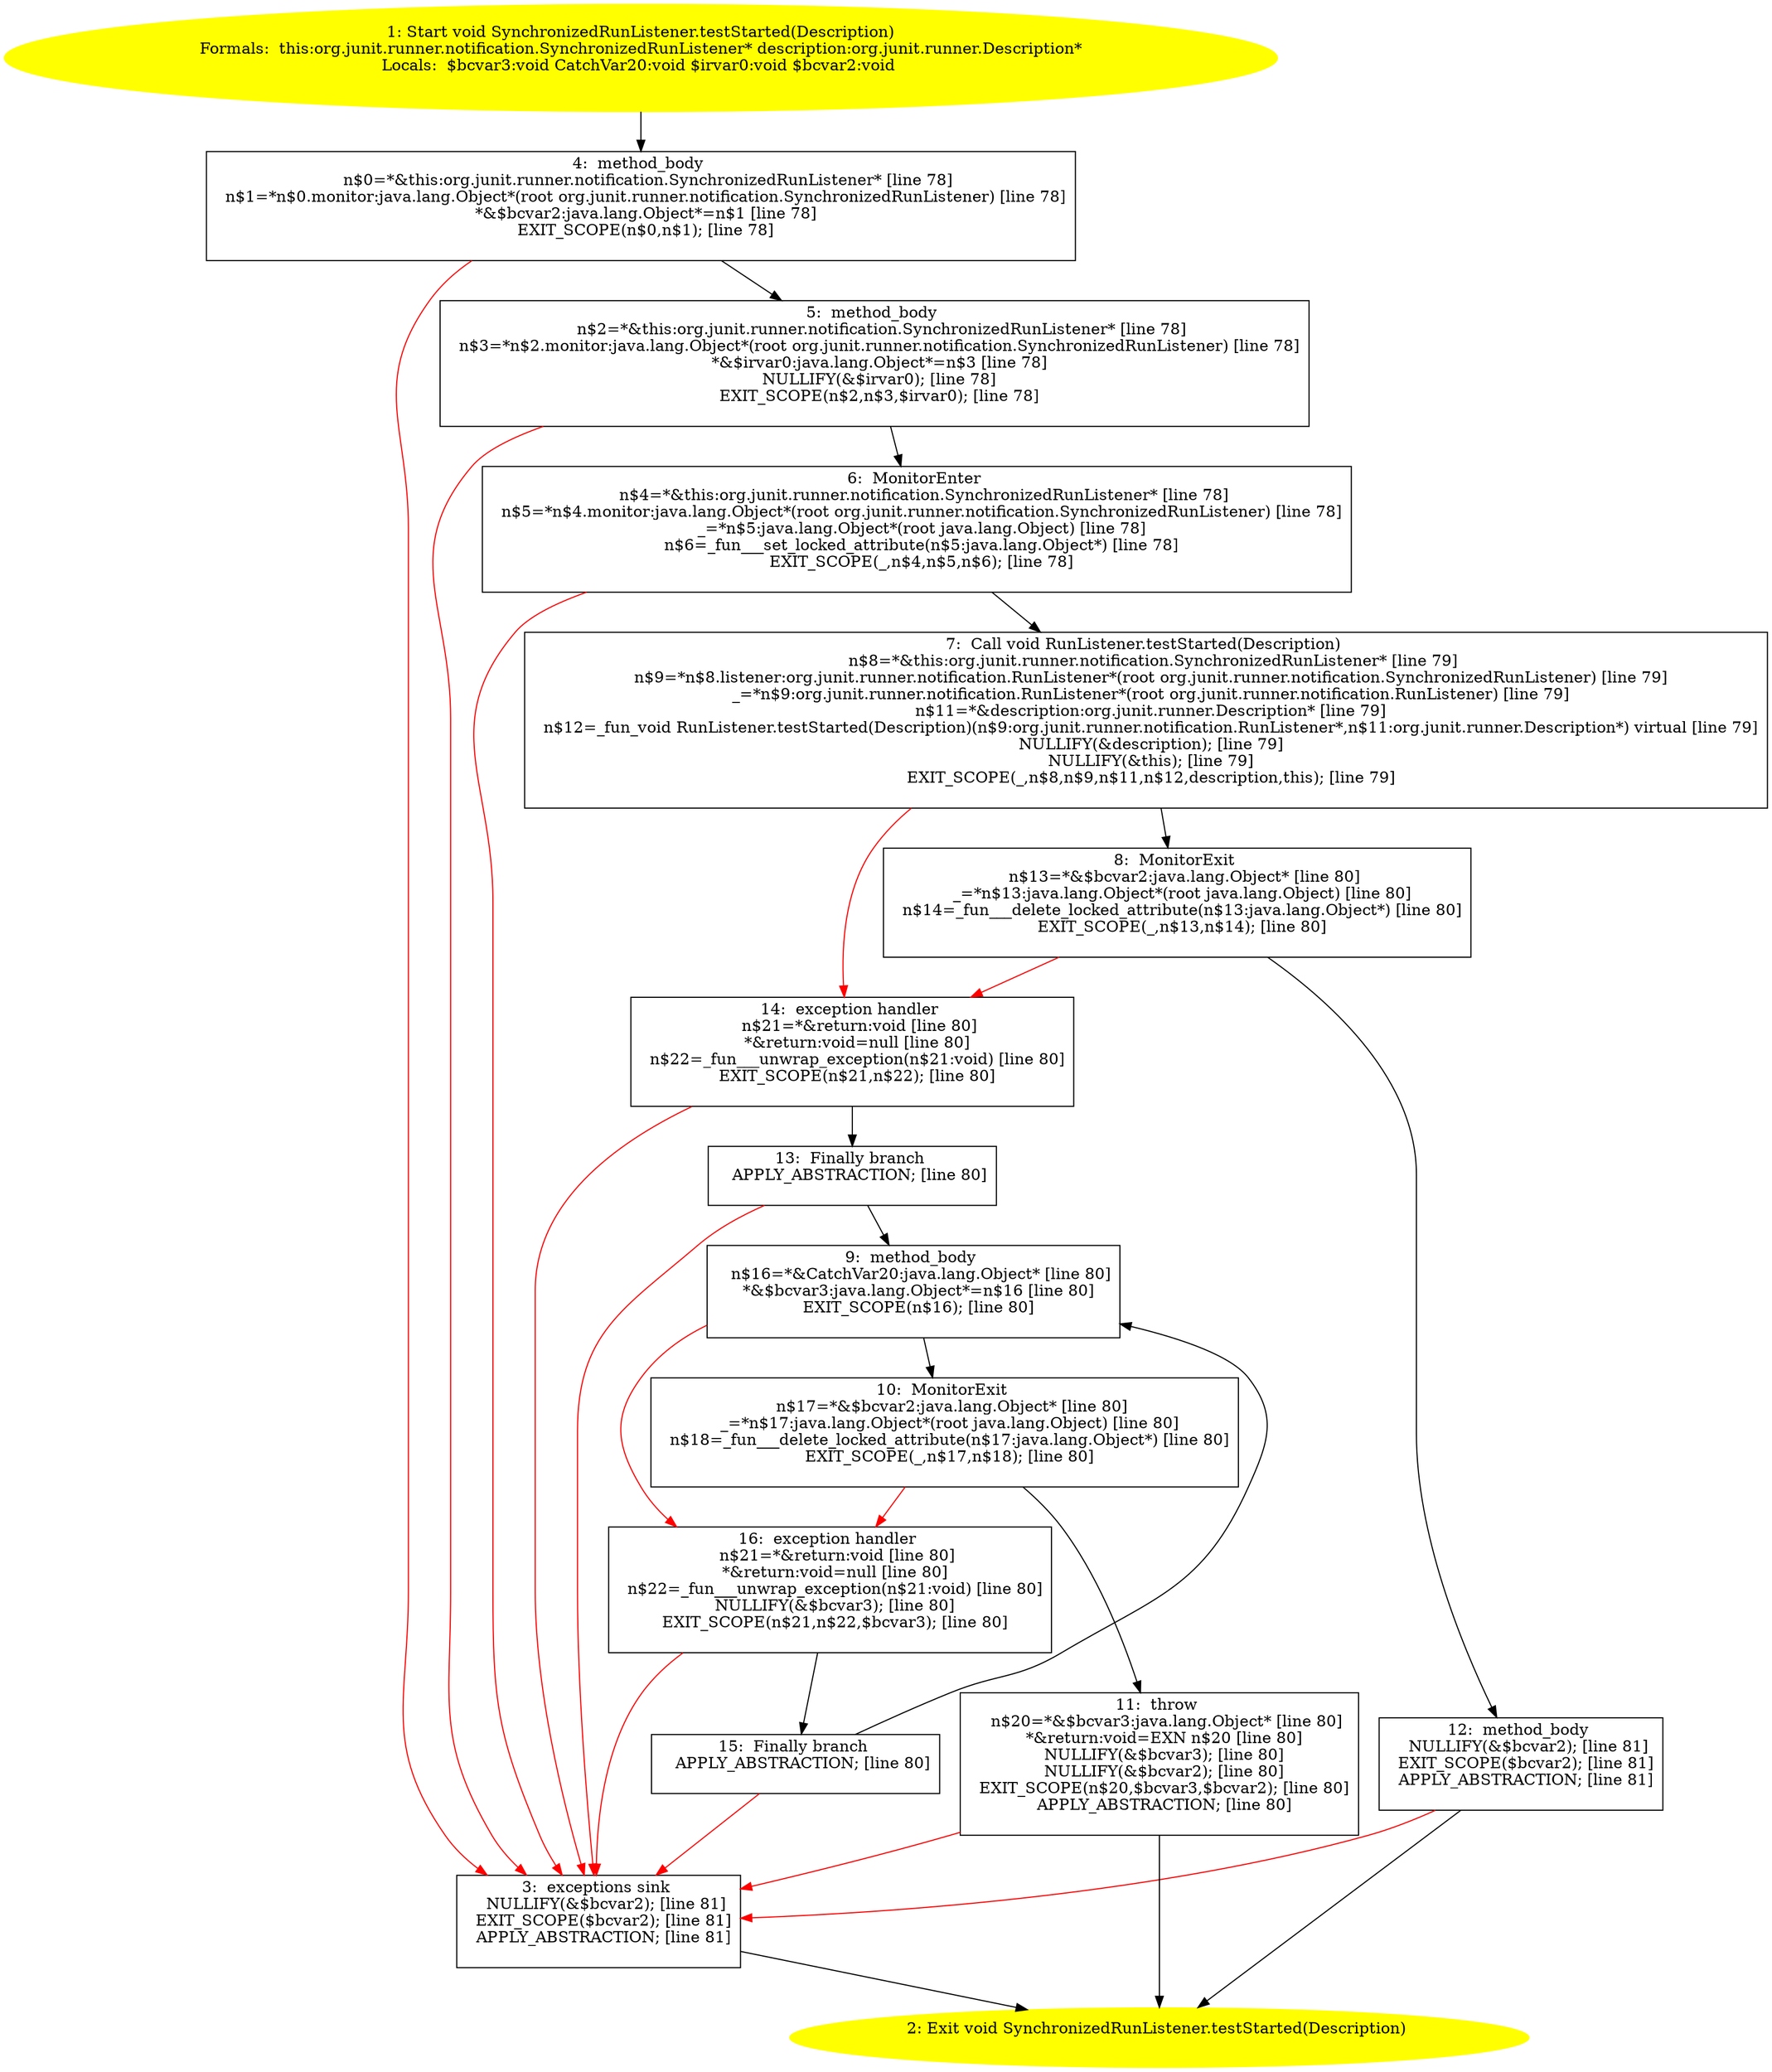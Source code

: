 /* @generated */
digraph cfg {
"org.junit.runner.notification.SynchronizedRunListener.testStarted(org.junit.runner.Description):void.bfa7477a033108ad260af794c0fc25cd_1" [label="1: Start void SynchronizedRunListener.testStarted(Description)\nFormals:  this:org.junit.runner.notification.SynchronizedRunListener* description:org.junit.runner.Description*\nLocals:  $bcvar3:void CatchVar20:void $irvar0:void $bcvar2:void \n  " color=yellow style=filled]
	

	 "org.junit.runner.notification.SynchronizedRunListener.testStarted(org.junit.runner.Description):void.bfa7477a033108ad260af794c0fc25cd_1" -> "org.junit.runner.notification.SynchronizedRunListener.testStarted(org.junit.runner.Description):void.bfa7477a033108ad260af794c0fc25cd_4" ;
"org.junit.runner.notification.SynchronizedRunListener.testStarted(org.junit.runner.Description):void.bfa7477a033108ad260af794c0fc25cd_2" [label="2: Exit void SynchronizedRunListener.testStarted(Description) \n  " color=yellow style=filled]
	

"org.junit.runner.notification.SynchronizedRunListener.testStarted(org.junit.runner.Description):void.bfa7477a033108ad260af794c0fc25cd_3" [label="3:  exceptions sink \n   NULLIFY(&$bcvar2); [line 81]\n  EXIT_SCOPE($bcvar2); [line 81]\n  APPLY_ABSTRACTION; [line 81]\n " shape="box"]
	

	 "org.junit.runner.notification.SynchronizedRunListener.testStarted(org.junit.runner.Description):void.bfa7477a033108ad260af794c0fc25cd_3" -> "org.junit.runner.notification.SynchronizedRunListener.testStarted(org.junit.runner.Description):void.bfa7477a033108ad260af794c0fc25cd_2" ;
"org.junit.runner.notification.SynchronizedRunListener.testStarted(org.junit.runner.Description):void.bfa7477a033108ad260af794c0fc25cd_4" [label="4:  method_body \n   n$0=*&this:org.junit.runner.notification.SynchronizedRunListener* [line 78]\n  n$1=*n$0.monitor:java.lang.Object*(root org.junit.runner.notification.SynchronizedRunListener) [line 78]\n  *&$bcvar2:java.lang.Object*=n$1 [line 78]\n  EXIT_SCOPE(n$0,n$1); [line 78]\n " shape="box"]
	

	 "org.junit.runner.notification.SynchronizedRunListener.testStarted(org.junit.runner.Description):void.bfa7477a033108ad260af794c0fc25cd_4" -> "org.junit.runner.notification.SynchronizedRunListener.testStarted(org.junit.runner.Description):void.bfa7477a033108ad260af794c0fc25cd_5" ;
	 "org.junit.runner.notification.SynchronizedRunListener.testStarted(org.junit.runner.Description):void.bfa7477a033108ad260af794c0fc25cd_4" -> "org.junit.runner.notification.SynchronizedRunListener.testStarted(org.junit.runner.Description):void.bfa7477a033108ad260af794c0fc25cd_3" [color="red" ];
"org.junit.runner.notification.SynchronizedRunListener.testStarted(org.junit.runner.Description):void.bfa7477a033108ad260af794c0fc25cd_5" [label="5:  method_body \n   n$2=*&this:org.junit.runner.notification.SynchronizedRunListener* [line 78]\n  n$3=*n$2.monitor:java.lang.Object*(root org.junit.runner.notification.SynchronizedRunListener) [line 78]\n  *&$irvar0:java.lang.Object*=n$3 [line 78]\n  NULLIFY(&$irvar0); [line 78]\n  EXIT_SCOPE(n$2,n$3,$irvar0); [line 78]\n " shape="box"]
	

	 "org.junit.runner.notification.SynchronizedRunListener.testStarted(org.junit.runner.Description):void.bfa7477a033108ad260af794c0fc25cd_5" -> "org.junit.runner.notification.SynchronizedRunListener.testStarted(org.junit.runner.Description):void.bfa7477a033108ad260af794c0fc25cd_6" ;
	 "org.junit.runner.notification.SynchronizedRunListener.testStarted(org.junit.runner.Description):void.bfa7477a033108ad260af794c0fc25cd_5" -> "org.junit.runner.notification.SynchronizedRunListener.testStarted(org.junit.runner.Description):void.bfa7477a033108ad260af794c0fc25cd_3" [color="red" ];
"org.junit.runner.notification.SynchronizedRunListener.testStarted(org.junit.runner.Description):void.bfa7477a033108ad260af794c0fc25cd_6" [label="6:  MonitorEnter \n   n$4=*&this:org.junit.runner.notification.SynchronizedRunListener* [line 78]\n  n$5=*n$4.monitor:java.lang.Object*(root org.junit.runner.notification.SynchronizedRunListener) [line 78]\n  _=*n$5:java.lang.Object*(root java.lang.Object) [line 78]\n  n$6=_fun___set_locked_attribute(n$5:java.lang.Object*) [line 78]\n  EXIT_SCOPE(_,n$4,n$5,n$6); [line 78]\n " shape="box"]
	

	 "org.junit.runner.notification.SynchronizedRunListener.testStarted(org.junit.runner.Description):void.bfa7477a033108ad260af794c0fc25cd_6" -> "org.junit.runner.notification.SynchronizedRunListener.testStarted(org.junit.runner.Description):void.bfa7477a033108ad260af794c0fc25cd_7" ;
	 "org.junit.runner.notification.SynchronizedRunListener.testStarted(org.junit.runner.Description):void.bfa7477a033108ad260af794c0fc25cd_6" -> "org.junit.runner.notification.SynchronizedRunListener.testStarted(org.junit.runner.Description):void.bfa7477a033108ad260af794c0fc25cd_3" [color="red" ];
"org.junit.runner.notification.SynchronizedRunListener.testStarted(org.junit.runner.Description):void.bfa7477a033108ad260af794c0fc25cd_7" [label="7:  Call void RunListener.testStarted(Description) \n   n$8=*&this:org.junit.runner.notification.SynchronizedRunListener* [line 79]\n  n$9=*n$8.listener:org.junit.runner.notification.RunListener*(root org.junit.runner.notification.SynchronizedRunListener) [line 79]\n  _=*n$9:org.junit.runner.notification.RunListener*(root org.junit.runner.notification.RunListener) [line 79]\n  n$11=*&description:org.junit.runner.Description* [line 79]\n  n$12=_fun_void RunListener.testStarted(Description)(n$9:org.junit.runner.notification.RunListener*,n$11:org.junit.runner.Description*) virtual [line 79]\n  NULLIFY(&description); [line 79]\n  NULLIFY(&this); [line 79]\n  EXIT_SCOPE(_,n$8,n$9,n$11,n$12,description,this); [line 79]\n " shape="box"]
	

	 "org.junit.runner.notification.SynchronizedRunListener.testStarted(org.junit.runner.Description):void.bfa7477a033108ad260af794c0fc25cd_7" -> "org.junit.runner.notification.SynchronizedRunListener.testStarted(org.junit.runner.Description):void.bfa7477a033108ad260af794c0fc25cd_8" ;
	 "org.junit.runner.notification.SynchronizedRunListener.testStarted(org.junit.runner.Description):void.bfa7477a033108ad260af794c0fc25cd_7" -> "org.junit.runner.notification.SynchronizedRunListener.testStarted(org.junit.runner.Description):void.bfa7477a033108ad260af794c0fc25cd_14" [color="red" ];
"org.junit.runner.notification.SynchronizedRunListener.testStarted(org.junit.runner.Description):void.bfa7477a033108ad260af794c0fc25cd_8" [label="8:  MonitorExit \n   n$13=*&$bcvar2:java.lang.Object* [line 80]\n  _=*n$13:java.lang.Object*(root java.lang.Object) [line 80]\n  n$14=_fun___delete_locked_attribute(n$13:java.lang.Object*) [line 80]\n  EXIT_SCOPE(_,n$13,n$14); [line 80]\n " shape="box"]
	

	 "org.junit.runner.notification.SynchronizedRunListener.testStarted(org.junit.runner.Description):void.bfa7477a033108ad260af794c0fc25cd_8" -> "org.junit.runner.notification.SynchronizedRunListener.testStarted(org.junit.runner.Description):void.bfa7477a033108ad260af794c0fc25cd_12" ;
	 "org.junit.runner.notification.SynchronizedRunListener.testStarted(org.junit.runner.Description):void.bfa7477a033108ad260af794c0fc25cd_8" -> "org.junit.runner.notification.SynchronizedRunListener.testStarted(org.junit.runner.Description):void.bfa7477a033108ad260af794c0fc25cd_14" [color="red" ];
"org.junit.runner.notification.SynchronizedRunListener.testStarted(org.junit.runner.Description):void.bfa7477a033108ad260af794c0fc25cd_9" [label="9:  method_body \n   n$16=*&CatchVar20:java.lang.Object* [line 80]\n  *&$bcvar3:java.lang.Object*=n$16 [line 80]\n  EXIT_SCOPE(n$16); [line 80]\n " shape="box"]
	

	 "org.junit.runner.notification.SynchronizedRunListener.testStarted(org.junit.runner.Description):void.bfa7477a033108ad260af794c0fc25cd_9" -> "org.junit.runner.notification.SynchronizedRunListener.testStarted(org.junit.runner.Description):void.bfa7477a033108ad260af794c0fc25cd_10" ;
	 "org.junit.runner.notification.SynchronizedRunListener.testStarted(org.junit.runner.Description):void.bfa7477a033108ad260af794c0fc25cd_9" -> "org.junit.runner.notification.SynchronizedRunListener.testStarted(org.junit.runner.Description):void.bfa7477a033108ad260af794c0fc25cd_16" [color="red" ];
"org.junit.runner.notification.SynchronizedRunListener.testStarted(org.junit.runner.Description):void.bfa7477a033108ad260af794c0fc25cd_10" [label="10:  MonitorExit \n   n$17=*&$bcvar2:java.lang.Object* [line 80]\n  _=*n$17:java.lang.Object*(root java.lang.Object) [line 80]\n  n$18=_fun___delete_locked_attribute(n$17:java.lang.Object*) [line 80]\n  EXIT_SCOPE(_,n$17,n$18); [line 80]\n " shape="box"]
	

	 "org.junit.runner.notification.SynchronizedRunListener.testStarted(org.junit.runner.Description):void.bfa7477a033108ad260af794c0fc25cd_10" -> "org.junit.runner.notification.SynchronizedRunListener.testStarted(org.junit.runner.Description):void.bfa7477a033108ad260af794c0fc25cd_11" ;
	 "org.junit.runner.notification.SynchronizedRunListener.testStarted(org.junit.runner.Description):void.bfa7477a033108ad260af794c0fc25cd_10" -> "org.junit.runner.notification.SynchronizedRunListener.testStarted(org.junit.runner.Description):void.bfa7477a033108ad260af794c0fc25cd_16" [color="red" ];
"org.junit.runner.notification.SynchronizedRunListener.testStarted(org.junit.runner.Description):void.bfa7477a033108ad260af794c0fc25cd_11" [label="11:  throw \n   n$20=*&$bcvar3:java.lang.Object* [line 80]\n  *&return:void=EXN n$20 [line 80]\n  NULLIFY(&$bcvar3); [line 80]\n  NULLIFY(&$bcvar2); [line 80]\n  EXIT_SCOPE(n$20,$bcvar3,$bcvar2); [line 80]\n  APPLY_ABSTRACTION; [line 80]\n " shape="box"]
	

	 "org.junit.runner.notification.SynchronizedRunListener.testStarted(org.junit.runner.Description):void.bfa7477a033108ad260af794c0fc25cd_11" -> "org.junit.runner.notification.SynchronizedRunListener.testStarted(org.junit.runner.Description):void.bfa7477a033108ad260af794c0fc25cd_2" ;
	 "org.junit.runner.notification.SynchronizedRunListener.testStarted(org.junit.runner.Description):void.bfa7477a033108ad260af794c0fc25cd_11" -> "org.junit.runner.notification.SynchronizedRunListener.testStarted(org.junit.runner.Description):void.bfa7477a033108ad260af794c0fc25cd_3" [color="red" ];
"org.junit.runner.notification.SynchronizedRunListener.testStarted(org.junit.runner.Description):void.bfa7477a033108ad260af794c0fc25cd_12" [label="12:  method_body \n   NULLIFY(&$bcvar2); [line 81]\n  EXIT_SCOPE($bcvar2); [line 81]\n  APPLY_ABSTRACTION; [line 81]\n " shape="box"]
	

	 "org.junit.runner.notification.SynchronizedRunListener.testStarted(org.junit.runner.Description):void.bfa7477a033108ad260af794c0fc25cd_12" -> "org.junit.runner.notification.SynchronizedRunListener.testStarted(org.junit.runner.Description):void.bfa7477a033108ad260af794c0fc25cd_2" ;
	 "org.junit.runner.notification.SynchronizedRunListener.testStarted(org.junit.runner.Description):void.bfa7477a033108ad260af794c0fc25cd_12" -> "org.junit.runner.notification.SynchronizedRunListener.testStarted(org.junit.runner.Description):void.bfa7477a033108ad260af794c0fc25cd_3" [color="red" ];
"org.junit.runner.notification.SynchronizedRunListener.testStarted(org.junit.runner.Description):void.bfa7477a033108ad260af794c0fc25cd_13" [label="13:  Finally branch \n   APPLY_ABSTRACTION; [line 80]\n " shape="box"]
	

	 "org.junit.runner.notification.SynchronizedRunListener.testStarted(org.junit.runner.Description):void.bfa7477a033108ad260af794c0fc25cd_13" -> "org.junit.runner.notification.SynchronizedRunListener.testStarted(org.junit.runner.Description):void.bfa7477a033108ad260af794c0fc25cd_9" ;
	 "org.junit.runner.notification.SynchronizedRunListener.testStarted(org.junit.runner.Description):void.bfa7477a033108ad260af794c0fc25cd_13" -> "org.junit.runner.notification.SynchronizedRunListener.testStarted(org.junit.runner.Description):void.bfa7477a033108ad260af794c0fc25cd_3" [color="red" ];
"org.junit.runner.notification.SynchronizedRunListener.testStarted(org.junit.runner.Description):void.bfa7477a033108ad260af794c0fc25cd_14" [label="14:  exception handler \n   n$21=*&return:void [line 80]\n  *&return:void=null [line 80]\n  n$22=_fun___unwrap_exception(n$21:void) [line 80]\n  EXIT_SCOPE(n$21,n$22); [line 80]\n " shape="box"]
	

	 "org.junit.runner.notification.SynchronizedRunListener.testStarted(org.junit.runner.Description):void.bfa7477a033108ad260af794c0fc25cd_14" -> "org.junit.runner.notification.SynchronizedRunListener.testStarted(org.junit.runner.Description):void.bfa7477a033108ad260af794c0fc25cd_13" ;
	 "org.junit.runner.notification.SynchronizedRunListener.testStarted(org.junit.runner.Description):void.bfa7477a033108ad260af794c0fc25cd_14" -> "org.junit.runner.notification.SynchronizedRunListener.testStarted(org.junit.runner.Description):void.bfa7477a033108ad260af794c0fc25cd_3" [color="red" ];
"org.junit.runner.notification.SynchronizedRunListener.testStarted(org.junit.runner.Description):void.bfa7477a033108ad260af794c0fc25cd_15" [label="15:  Finally branch \n   APPLY_ABSTRACTION; [line 80]\n " shape="box"]
	

	 "org.junit.runner.notification.SynchronizedRunListener.testStarted(org.junit.runner.Description):void.bfa7477a033108ad260af794c0fc25cd_15" -> "org.junit.runner.notification.SynchronizedRunListener.testStarted(org.junit.runner.Description):void.bfa7477a033108ad260af794c0fc25cd_9" ;
	 "org.junit.runner.notification.SynchronizedRunListener.testStarted(org.junit.runner.Description):void.bfa7477a033108ad260af794c0fc25cd_15" -> "org.junit.runner.notification.SynchronizedRunListener.testStarted(org.junit.runner.Description):void.bfa7477a033108ad260af794c0fc25cd_3" [color="red" ];
"org.junit.runner.notification.SynchronizedRunListener.testStarted(org.junit.runner.Description):void.bfa7477a033108ad260af794c0fc25cd_16" [label="16:  exception handler \n   n$21=*&return:void [line 80]\n  *&return:void=null [line 80]\n  n$22=_fun___unwrap_exception(n$21:void) [line 80]\n  NULLIFY(&$bcvar3); [line 80]\n  EXIT_SCOPE(n$21,n$22,$bcvar3); [line 80]\n " shape="box"]
	

	 "org.junit.runner.notification.SynchronizedRunListener.testStarted(org.junit.runner.Description):void.bfa7477a033108ad260af794c0fc25cd_16" -> "org.junit.runner.notification.SynchronizedRunListener.testStarted(org.junit.runner.Description):void.bfa7477a033108ad260af794c0fc25cd_15" ;
	 "org.junit.runner.notification.SynchronizedRunListener.testStarted(org.junit.runner.Description):void.bfa7477a033108ad260af794c0fc25cd_16" -> "org.junit.runner.notification.SynchronizedRunListener.testStarted(org.junit.runner.Description):void.bfa7477a033108ad260af794c0fc25cd_3" [color="red" ];
}
